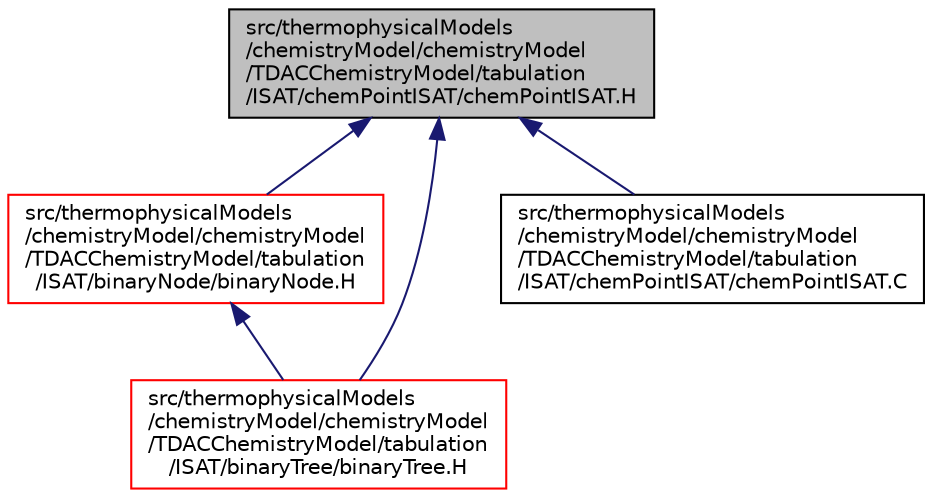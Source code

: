 digraph "src/thermophysicalModels/chemistryModel/chemistryModel/TDACChemistryModel/tabulation/ISAT/chemPointISAT/chemPointISAT.H"
{
  bgcolor="transparent";
  edge [fontname="Helvetica",fontsize="10",labelfontname="Helvetica",labelfontsize="10"];
  node [fontname="Helvetica",fontsize="10",shape=record];
  Node1 [label="src/thermophysicalModels\l/chemistryModel/chemistryModel\l/TDACChemistryModel/tabulation\l/ISAT/chemPointISAT/chemPointISAT.H",height=0.2,width=0.4,color="black", fillcolor="grey75", style="filled", fontcolor="black"];
  Node1 -> Node2 [dir="back",color="midnightblue",fontsize="10",style="solid",fontname="Helvetica"];
  Node2 [label="src/thermophysicalModels\l/chemistryModel/chemistryModel\l/TDACChemistryModel/tabulation\l/ISAT/binaryNode/binaryNode.H",height=0.2,width=0.4,color="red",URL="$a15917.html"];
  Node2 -> Node4 [dir="back",color="midnightblue",fontsize="10",style="solid",fontname="Helvetica"];
  Node4 [label="src/thermophysicalModels\l/chemistryModel/chemistryModel\l/TDACChemistryModel/tabulation\l/ISAT/binaryTree/binaryTree.H",height=0.2,width=0.4,color="red",URL="$a15923.html"];
  Node1 -> Node4 [dir="back",color="midnightblue",fontsize="10",style="solid",fontname="Helvetica"];
  Node1 -> Node10 [dir="back",color="midnightblue",fontsize="10",style="solid",fontname="Helvetica"];
  Node10 [label="src/thermophysicalModels\l/chemistryModel/chemistryModel\l/TDACChemistryModel/tabulation\l/ISAT/chemPointISAT/chemPointISAT.C",height=0.2,width=0.4,color="black",URL="$a15926.html"];
}
